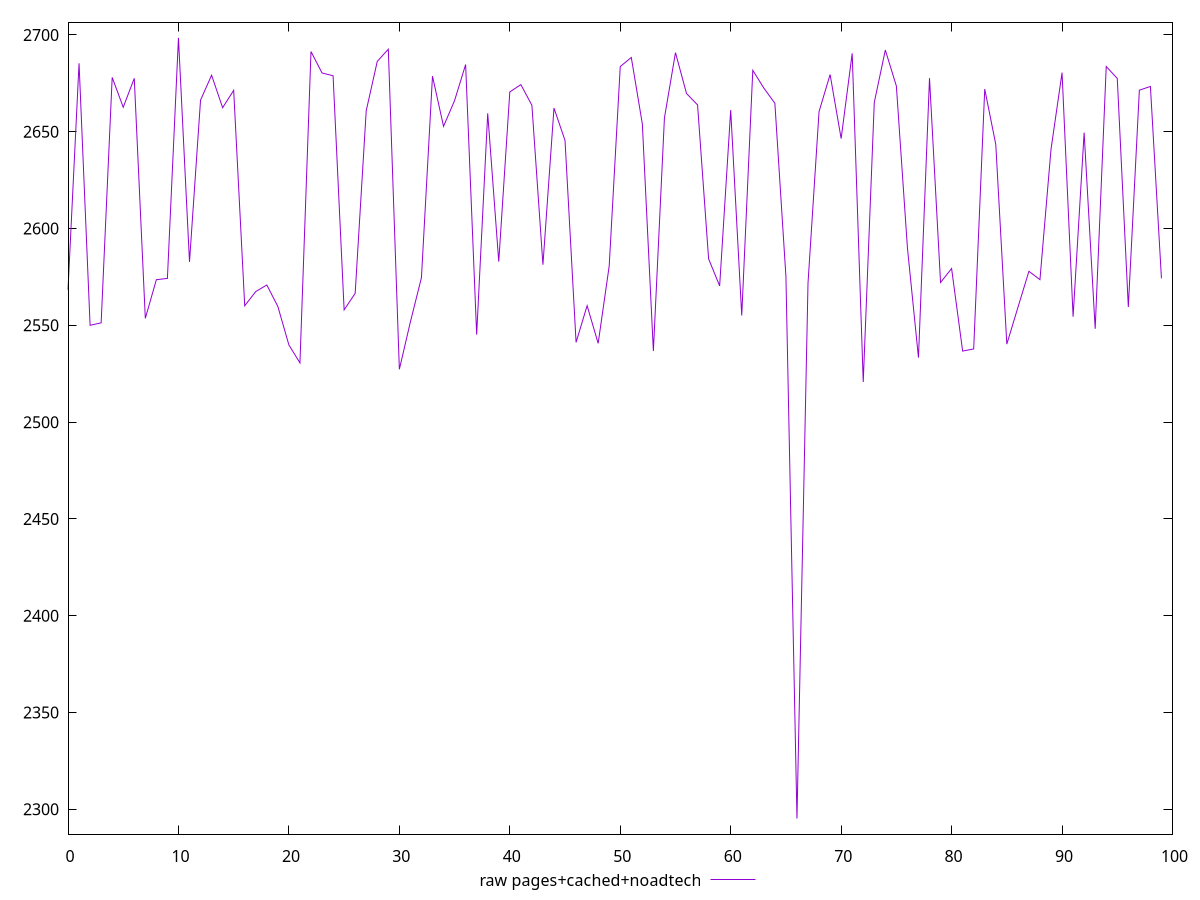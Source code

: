 $_rawPagesCachedNoadtech <<EOF
2568.3813102584713
2685.3871586035884
2550.016178084175
2551.292121284167
2678.080789197984
2662.6880296452296
2677.6131370372036
2553.622163123543
2573.5775118641077
2574.2546172064476
2698.4958083420597
2582.7667054015737
2666.356042253985
2679.224388435818
2662.4412800741275
2671.4076071584313
2560.1234796321605
2567.4704785350377
2570.843122546639
2559.752484587014
2539.8594967356416
2530.6006729060873
2691.4386765022336
2680.387695898283
2678.942914401121
2558.0020651308137
2566.5640305176466
2660.8675563887678
2686.3668503625277
2692.6502821297213
2527.2762694628145
2551.8023734238204
2574.6500466167763
2678.7270821326824
2652.7953728665807
2666.1196142949725
2684.7410815831763
2545.210830481275
2659.534072654879
2582.903023131595
2670.566449613331
2674.3650291160707
2663.7163422861963
2581.324632605979
2662.244641339134
2645.505918287266
2541.214889121206
2560.1544615565704
2540.7090959421967
2580.674865854298
2683.6943234771647
2688.3911776589434
2654.078766844526
2536.7232999562007
2657.122682941859
2690.880752346156
2669.771013046003
2663.879459007945
2584.3474439979345
2570.375374064713
2661.2043029572897
2555.0655416408486
2681.739743481412
2672.5844905464432
2664.724466830881
2575.251269352063
2295.2199332753357
2571.901452282281
2660.4497904736468
2679.560337995767
2646.497844485389
2690.5015197885523
2520.7298907810446
2665.1617630501237
2692.226550773796
2673.626468391176
2590.110098510988
2533.3305735383747
2677.71536178233
2572.139409622675
2579.354582918973
2536.7086796989634
2537.8177638723864
2672.0675842801024
2643.45413461025
2540.3052588605365
2559.178533955569
2577.91531472001
2573.604256493943
2640.9125288985997
2680.536216541415
2554.465667653822
2649.5696403509137
2548.217775861634
2683.7191389381246
2677.5693619642075
2559.504120755827
2671.5021638326816
2673.40359585431
2574.2791223666172
EOF
set key outside below
set terminal pngcairo
set output "report_00005_2020-11-02T22-26-11.212Z/speed-index/pages+cached+noadtech//raw.png"
set yrange [2287.1544157740013:2706.561325843394]
plot $_rawPagesCachedNoadtech title "raw pages+cached+noadtech" with line ,